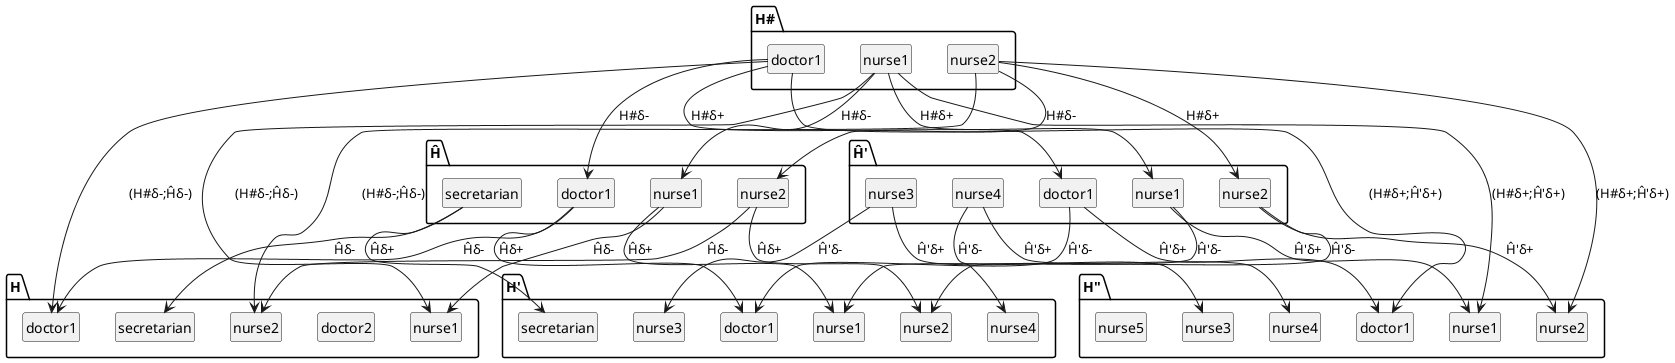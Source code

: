 @startuml
skinparam shadowing false
hide members
hide circle
class "H.doctor1"
class "H.doctor2"
class "H.nurse1"
class "H.nurse2"
class "H.secretarian"
class "H'.doctor1"
class "H'.nurse1"
class "H'.nurse2"
class "H'.nurse3"
class "H'.nurse4"
class "H'.secretarian"
class "H''.doctor1"
class "H''.nurse1"
class "H''.nurse2"
class "H''.nurse3"
class "H''.nurse4"
class "H''.nurse5"
class "Ĥ.doctor1"
class "Ĥ.nurse1"
class "Ĥ.nurse2"
class "Ĥ.secretarian"
class "Ĥ'.doctor1"
class "Ĥ'.nurse1"
class "Ĥ'.nurse2"
class "Ĥ'.nurse3"
class "Ĥ'.nurse4"
class "H#.doctor1"
class "H#.nurse1"
class "H#.nurse2"

"H#.doctor1" --> "Ĥ.doctor1" : "H#δ-"
"H#.nurse1" --> "Ĥ.nurse1" : "H#δ-"
"H#.nurse2" --> "Ĥ.nurse2" : "H#δ-"
"H#.doctor1" --> "Ĥ'.doctor1" : "H#δ+"
"H#.nurse1" --> "Ĥ'.nurse1" : "H#δ+"
"H#.nurse2" --> "Ĥ'.nurse2" : "H#δ+"
"Ĥ.doctor1" --> "H.doctor1" : "Ĥδ-"
"Ĥ.nurse1" --> "H.nurse1" : "Ĥδ-"
"Ĥ.nurse2" --> "H.nurse2" : "Ĥδ-"
"Ĥ.secretarian" --> "H.secretarian" : "Ĥδ-"
"Ĥ.doctor1" --> "H'.doctor1" : "Ĥδ+"
"Ĥ.nurse1" --> "H'.nurse1" : "Ĥδ+"
"Ĥ.nurse2" --> "H'.nurse2" : "Ĥδ+"
"Ĥ.secretarian" --> "H'.secretarian" : "Ĥδ+"
"Ĥ'.doctor1" --> "H'.doctor1" : "Ĥ'δ-"
"Ĥ'.nurse1" --> "H'.nurse1" : "Ĥ'δ-"
"Ĥ'.nurse2" --> "H'.nurse2" : "Ĥ'δ-"
"Ĥ'.nurse3" --> "H'.nurse3" : "Ĥ'δ-"
"Ĥ'.nurse4" --> "H'.nurse4" : "Ĥ'δ-"
"Ĥ'.doctor1" --> "H''.doctor1" : "Ĥ'δ+"
"Ĥ'.nurse1" --> "H''.nurse1" : "Ĥ'δ+"
"Ĥ'.nurse2" --> "H''.nurse2" : "Ĥ'δ+"
"Ĥ'.nurse3" --> "H''.nurse3" : "Ĥ'δ+"
"Ĥ'.nurse4" --> "H''.nurse4" : "Ĥ'δ+"
"H#.doctor1" --> "H.doctor1" : "(H#δ-;Ĥδ-)"
"H#.nurse1" --> "H.nurse1" : "(H#δ-;Ĥδ-)"
"H#.nurse2" --> "H.nurse2" : "(H#δ-;Ĥδ-)"
"H#.doctor1" --> "H''.doctor1" : "(H#δ+;Ĥ'δ+)"
"H#.nurse1" --> "H''.nurse1" : "(H#δ+;Ĥ'δ+)"
"H#.nurse2" --> "H''.nurse2" : "(H#δ+;Ĥ'δ+)"
@enduml
